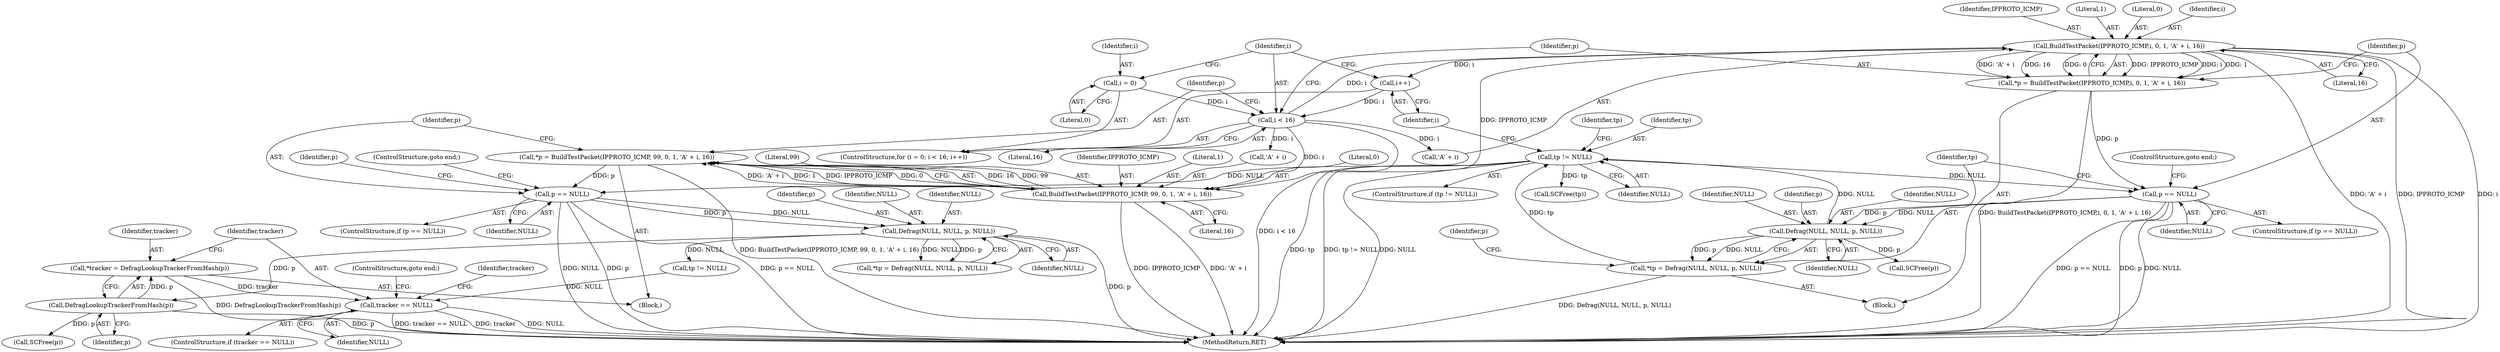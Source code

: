 digraph "0_suricata_4a04f814b15762eb446a5ead4d69d021512df6f8_9@pointer" {
"1000212" [label="(Call,*tracker = DefragLookupTrackerFromHash(p))"];
"1000214" [label="(Call,DefragLookupTrackerFromHash(p))"];
"1000198" [label="(Call,Defrag(NULL, NULL, p, NULL))"];
"1000180" [label="(Call,p == NULL)"];
"1000168" [label="(Call,*p = BuildTestPacket(IPPROTO_ICMP, 99, 0, 1, 'A' + i, 16))"];
"1000170" [label="(Call,BuildTestPacket(IPPROTO_ICMP, 99, 0, 1, 'A' + i, 16))"];
"1000135" [label="(Call,BuildTestPacket(IPPROTO_ICMP,i, 0, 1, 'A' + i, 16))"];
"1000126" [label="(Call,i < 16)"];
"1000129" [label="(Call,i++)"];
"1000123" [label="(Call,i = 0)"];
"1000160" [label="(Call,tp != NULL)"];
"1000150" [label="(Call,*tp = Defrag(NULL, NULL, p, NULL))"];
"1000152" [label="(Call,Defrag(NULL, NULL, p, NULL))"];
"1000145" [label="(Call,p == NULL)"];
"1000133" [label="(Call,*p = BuildTestPacket(IPPROTO_ICMP,i, 0, 1, 'A' + i, 16))"];
"1000217" [label="(Call,tracker == NULL)"];
"1000133" [label="(Call,*p = BuildTestPacket(IPPROTO_ICMP,i, 0, 1, 'A' + i, 16))"];
"1000140" [label="(Call,'A' + i)"];
"1000125" [label="(Literal,0)"];
"1000218" [label="(Identifier,tracker)"];
"1000129" [label="(Call,i++)"];
"1000154" [label="(Identifier,NULL)"];
"1000148" [label="(ControlStructure,goto end;)"];
"1000172" [label="(Literal,99)"];
"1000159" [label="(ControlStructure,if (tp != NULL))"];
"1000161" [label="(Identifier,tp)"];
"1000181" [label="(Identifier,p)"];
"1000170" [label="(Call,BuildTestPacket(IPPROTO_ICMP, 99, 0, 1, 'A' + i, 16))"];
"1000155" [label="(Identifier,p)"];
"1000136" [label="(Identifier,IPPROTO_ICMP)"];
"1000128" [label="(Literal,16)"];
"1000228" [label="(Call,SCFree(p))"];
"1000237" [label="(MethodReturn,RET)"];
"1000147" [label="(Identifier,NULL)"];
"1000216" [label="(ControlStructure,if (tracker == NULL))"];
"1000139" [label="(Literal,1)"];
"1000187" [label="(Identifier,p)"];
"1000213" [label="(Identifier,tracker)"];
"1000179" [label="(ControlStructure,if (p == NULL))"];
"1000215" [label="(Identifier,p)"];
"1000171" [label="(Identifier,IPPROTO_ICMP)"];
"1000138" [label="(Literal,0)"];
"1000127" [label="(Identifier,i)"];
"1000130" [label="(Identifier,i)"];
"1000169" [label="(Identifier,p)"];
"1000145" [label="(Call,p == NULL)"];
"1000202" [label="(Identifier,NULL)"];
"1000174" [label="(Literal,1)"];
"1000217" [label="(Call,tracker == NULL)"];
"1000183" [label="(ControlStructure,goto end;)"];
"1000212" [label="(Call,*tracker = DefragLookupTrackerFromHash(p))"];
"1000122" [label="(ControlStructure,for (i = 0; i < 16; i++))"];
"1000151" [label="(Identifier,tp)"];
"1000204" [label="(Call,tp != NULL)"];
"1000152" [label="(Call,Defrag(NULL, NULL, p, NULL))"];
"1000168" [label="(Call,*p = BuildTestPacket(IPPROTO_ICMP, 99, 0, 1, 'A' + i, 16))"];
"1000144" [label="(ControlStructure,if (p == NULL))"];
"1000146" [label="(Identifier,p)"];
"1000220" [label="(ControlStructure,goto end;)"];
"1000153" [label="(Identifier,NULL)"];
"1000224" [label="(Identifier,tracker)"];
"1000135" [label="(Call,BuildTestPacket(IPPROTO_ICMP,i, 0, 1, 'A' + i, 16))"];
"1000124" [label="(Identifier,i)"];
"1000156" [label="(Identifier,NULL)"];
"1000201" [label="(Identifier,p)"];
"1000164" [label="(Call,SCFree(tp))"];
"1000196" [label="(Call,*tp = Defrag(NULL, NULL, p, NULL))"];
"1000175" [label="(Call,'A' + i)"];
"1000143" [label="(Literal,16)"];
"1000160" [label="(Call,tp != NULL)"];
"1000173" [label="(Literal,0)"];
"1000199" [label="(Identifier,NULL)"];
"1000158" [label="(Identifier,p)"];
"1000165" [label="(Identifier,tp)"];
"1000182" [label="(Identifier,NULL)"];
"1000162" [label="(Identifier,NULL)"];
"1000131" [label="(Block,)"];
"1000219" [label="(Identifier,NULL)"];
"1000200" [label="(Identifier,NULL)"];
"1000178" [label="(Literal,16)"];
"1000150" [label="(Call,*tp = Defrag(NULL, NULL, p, NULL))"];
"1000214" [label="(Call,DefragLookupTrackerFromHash(p))"];
"1000157" [label="(Call,SCFree(p))"];
"1000123" [label="(Call,i = 0)"];
"1000180" [label="(Call,p == NULL)"];
"1000134" [label="(Identifier,p)"];
"1000137" [label="(Identifier,i)"];
"1000105" [label="(Block,)"];
"1000198" [label="(Call,Defrag(NULL, NULL, p, NULL))"];
"1000126" [label="(Call,i < 16)"];
"1000212" -> "1000105"  [label="AST: "];
"1000212" -> "1000214"  [label="CFG: "];
"1000213" -> "1000212"  [label="AST: "];
"1000214" -> "1000212"  [label="AST: "];
"1000218" -> "1000212"  [label="CFG: "];
"1000212" -> "1000237"  [label="DDG: DefragLookupTrackerFromHash(p)"];
"1000214" -> "1000212"  [label="DDG: p"];
"1000212" -> "1000217"  [label="DDG: tracker"];
"1000214" -> "1000215"  [label="CFG: "];
"1000215" -> "1000214"  [label="AST: "];
"1000214" -> "1000237"  [label="DDG: p"];
"1000198" -> "1000214"  [label="DDG: p"];
"1000214" -> "1000228"  [label="DDG: p"];
"1000198" -> "1000196"  [label="AST: "];
"1000198" -> "1000202"  [label="CFG: "];
"1000199" -> "1000198"  [label="AST: "];
"1000200" -> "1000198"  [label="AST: "];
"1000201" -> "1000198"  [label="AST: "];
"1000202" -> "1000198"  [label="AST: "];
"1000196" -> "1000198"  [label="CFG: "];
"1000198" -> "1000237"  [label="DDG: p"];
"1000198" -> "1000196"  [label="DDG: NULL"];
"1000198" -> "1000196"  [label="DDG: p"];
"1000180" -> "1000198"  [label="DDG: NULL"];
"1000180" -> "1000198"  [label="DDG: p"];
"1000198" -> "1000204"  [label="DDG: NULL"];
"1000180" -> "1000179"  [label="AST: "];
"1000180" -> "1000182"  [label="CFG: "];
"1000181" -> "1000180"  [label="AST: "];
"1000182" -> "1000180"  [label="AST: "];
"1000183" -> "1000180"  [label="CFG: "];
"1000187" -> "1000180"  [label="CFG: "];
"1000180" -> "1000237"  [label="DDG: NULL"];
"1000180" -> "1000237"  [label="DDG: p"];
"1000180" -> "1000237"  [label="DDG: p == NULL"];
"1000168" -> "1000180"  [label="DDG: p"];
"1000160" -> "1000180"  [label="DDG: NULL"];
"1000168" -> "1000105"  [label="AST: "];
"1000168" -> "1000170"  [label="CFG: "];
"1000169" -> "1000168"  [label="AST: "];
"1000170" -> "1000168"  [label="AST: "];
"1000181" -> "1000168"  [label="CFG: "];
"1000168" -> "1000237"  [label="DDG: BuildTestPacket(IPPROTO_ICMP, 99, 0, 1, 'A' + i, 16)"];
"1000170" -> "1000168"  [label="DDG: 16"];
"1000170" -> "1000168"  [label="DDG: 99"];
"1000170" -> "1000168"  [label="DDG: 'A' + i"];
"1000170" -> "1000168"  [label="DDG: 1"];
"1000170" -> "1000168"  [label="DDG: IPPROTO_ICMP"];
"1000170" -> "1000168"  [label="DDG: 0"];
"1000170" -> "1000178"  [label="CFG: "];
"1000171" -> "1000170"  [label="AST: "];
"1000172" -> "1000170"  [label="AST: "];
"1000173" -> "1000170"  [label="AST: "];
"1000174" -> "1000170"  [label="AST: "];
"1000175" -> "1000170"  [label="AST: "];
"1000178" -> "1000170"  [label="AST: "];
"1000170" -> "1000237"  [label="DDG: IPPROTO_ICMP"];
"1000170" -> "1000237"  [label="DDG: 'A' + i"];
"1000135" -> "1000170"  [label="DDG: IPPROTO_ICMP"];
"1000126" -> "1000170"  [label="DDG: i"];
"1000135" -> "1000133"  [label="AST: "];
"1000135" -> "1000143"  [label="CFG: "];
"1000136" -> "1000135"  [label="AST: "];
"1000137" -> "1000135"  [label="AST: "];
"1000138" -> "1000135"  [label="AST: "];
"1000139" -> "1000135"  [label="AST: "];
"1000140" -> "1000135"  [label="AST: "];
"1000143" -> "1000135"  [label="AST: "];
"1000133" -> "1000135"  [label="CFG: "];
"1000135" -> "1000237"  [label="DDG: 'A' + i"];
"1000135" -> "1000237"  [label="DDG: IPPROTO_ICMP"];
"1000135" -> "1000237"  [label="DDG: i"];
"1000135" -> "1000129"  [label="DDG: i"];
"1000135" -> "1000133"  [label="DDG: IPPROTO_ICMP"];
"1000135" -> "1000133"  [label="DDG: i"];
"1000135" -> "1000133"  [label="DDG: 1"];
"1000135" -> "1000133"  [label="DDG: 'A' + i"];
"1000135" -> "1000133"  [label="DDG: 16"];
"1000135" -> "1000133"  [label="DDG: 0"];
"1000126" -> "1000135"  [label="DDG: i"];
"1000126" -> "1000122"  [label="AST: "];
"1000126" -> "1000128"  [label="CFG: "];
"1000127" -> "1000126"  [label="AST: "];
"1000128" -> "1000126"  [label="AST: "];
"1000134" -> "1000126"  [label="CFG: "];
"1000169" -> "1000126"  [label="CFG: "];
"1000126" -> "1000237"  [label="DDG: i < 16"];
"1000129" -> "1000126"  [label="DDG: i"];
"1000123" -> "1000126"  [label="DDG: i"];
"1000126" -> "1000140"  [label="DDG: i"];
"1000126" -> "1000175"  [label="DDG: i"];
"1000129" -> "1000122"  [label="AST: "];
"1000129" -> "1000130"  [label="CFG: "];
"1000130" -> "1000129"  [label="AST: "];
"1000127" -> "1000129"  [label="CFG: "];
"1000123" -> "1000122"  [label="AST: "];
"1000123" -> "1000125"  [label="CFG: "];
"1000124" -> "1000123"  [label="AST: "];
"1000125" -> "1000123"  [label="AST: "];
"1000127" -> "1000123"  [label="CFG: "];
"1000160" -> "1000159"  [label="AST: "];
"1000160" -> "1000162"  [label="CFG: "];
"1000161" -> "1000160"  [label="AST: "];
"1000162" -> "1000160"  [label="AST: "];
"1000165" -> "1000160"  [label="CFG: "];
"1000130" -> "1000160"  [label="CFG: "];
"1000160" -> "1000237"  [label="DDG: tp != NULL"];
"1000160" -> "1000237"  [label="DDG: NULL"];
"1000160" -> "1000237"  [label="DDG: tp"];
"1000160" -> "1000145"  [label="DDG: NULL"];
"1000150" -> "1000160"  [label="DDG: tp"];
"1000152" -> "1000160"  [label="DDG: NULL"];
"1000160" -> "1000164"  [label="DDG: tp"];
"1000150" -> "1000131"  [label="AST: "];
"1000150" -> "1000152"  [label="CFG: "];
"1000151" -> "1000150"  [label="AST: "];
"1000152" -> "1000150"  [label="AST: "];
"1000158" -> "1000150"  [label="CFG: "];
"1000150" -> "1000237"  [label="DDG: Defrag(NULL, NULL, p, NULL)"];
"1000152" -> "1000150"  [label="DDG: NULL"];
"1000152" -> "1000150"  [label="DDG: p"];
"1000152" -> "1000156"  [label="CFG: "];
"1000153" -> "1000152"  [label="AST: "];
"1000154" -> "1000152"  [label="AST: "];
"1000155" -> "1000152"  [label="AST: "];
"1000156" -> "1000152"  [label="AST: "];
"1000145" -> "1000152"  [label="DDG: NULL"];
"1000145" -> "1000152"  [label="DDG: p"];
"1000152" -> "1000157"  [label="DDG: p"];
"1000145" -> "1000144"  [label="AST: "];
"1000145" -> "1000147"  [label="CFG: "];
"1000146" -> "1000145"  [label="AST: "];
"1000147" -> "1000145"  [label="AST: "];
"1000148" -> "1000145"  [label="CFG: "];
"1000151" -> "1000145"  [label="CFG: "];
"1000145" -> "1000237"  [label="DDG: p == NULL"];
"1000145" -> "1000237"  [label="DDG: p"];
"1000145" -> "1000237"  [label="DDG: NULL"];
"1000133" -> "1000145"  [label="DDG: p"];
"1000133" -> "1000131"  [label="AST: "];
"1000134" -> "1000133"  [label="AST: "];
"1000146" -> "1000133"  [label="CFG: "];
"1000133" -> "1000237"  [label="DDG: BuildTestPacket(IPPROTO_ICMP,i, 0, 1, 'A' + i, 16)"];
"1000217" -> "1000216"  [label="AST: "];
"1000217" -> "1000219"  [label="CFG: "];
"1000218" -> "1000217"  [label="AST: "];
"1000219" -> "1000217"  [label="AST: "];
"1000220" -> "1000217"  [label="CFG: "];
"1000224" -> "1000217"  [label="CFG: "];
"1000217" -> "1000237"  [label="DDG: NULL"];
"1000217" -> "1000237"  [label="DDG: tracker == NULL"];
"1000217" -> "1000237"  [label="DDG: tracker"];
"1000204" -> "1000217"  [label="DDG: NULL"];
}
